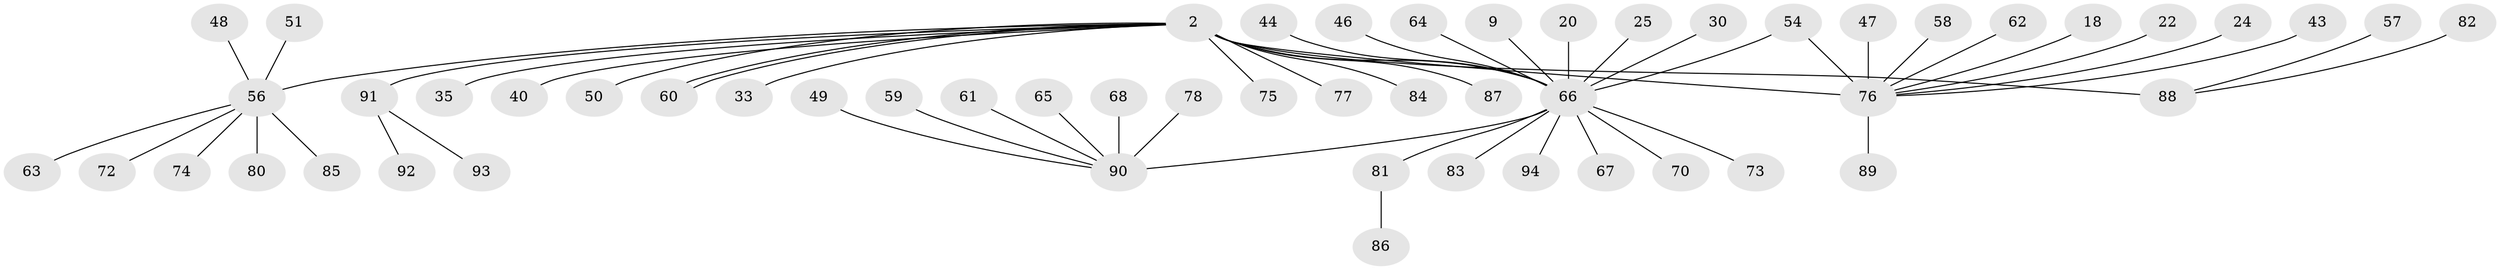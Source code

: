 // original degree distribution, {6: 0.031914893617021274, 24: 0.010638297872340425, 5: 0.02127659574468085, 15: 0.010638297872340425, 3: 0.07446808510638298, 8: 0.010638297872340425, 1: 0.6063829787234043, 4: 0.05319148936170213, 7: 0.010638297872340425, 2: 0.1702127659574468}
// Generated by graph-tools (version 1.1) at 2025/51/03/04/25 21:51:44]
// undirected, 56 vertices, 57 edges
graph export_dot {
graph [start="1"]
  node [color=gray90,style=filled];
  2;
  9;
  18;
  20;
  22;
  24;
  25;
  30;
  33;
  35;
  40;
  43;
  44;
  46;
  47;
  48;
  49;
  50;
  51;
  54 [super="+31"];
  56 [super="+5+23"];
  57;
  58;
  59;
  60;
  61;
  62;
  63;
  64;
  65;
  66 [super="+17+15+45"];
  67;
  68;
  70 [super="+69"];
  72;
  73;
  74 [super="+27+28"];
  75;
  76 [super="+14+29"];
  77;
  78;
  80;
  81;
  82;
  83;
  84;
  85;
  86;
  87;
  88 [super="+52"];
  89 [super="+32"];
  90 [super="+21+71"];
  91 [super="+55+79"];
  92;
  93;
  94;
  2 -- 33;
  2 -- 35;
  2 -- 40;
  2 -- 50;
  2 -- 60;
  2 -- 60;
  2 -- 66 [weight=4];
  2 -- 75;
  2 -- 76 [weight=5];
  2 -- 77;
  2 -- 84;
  2 -- 87;
  2 -- 88 [weight=2];
  2 -- 56 [weight=2];
  2 -- 91;
  9 -- 66;
  18 -- 76;
  20 -- 66;
  22 -- 76;
  24 -- 76;
  25 -- 66;
  30 -- 66;
  43 -- 76;
  44 -- 66;
  46 -- 66;
  47 -- 76;
  48 -- 56;
  49 -- 90;
  51 -- 56;
  54 -- 66;
  54 -- 76;
  56 -- 80;
  56 -- 85;
  56 -- 72;
  56 -- 63;
  56 -- 74;
  57 -- 88;
  58 -- 76;
  59 -- 90;
  61 -- 90;
  62 -- 76;
  64 -- 66;
  65 -- 90;
  66 -- 90 [weight=3];
  66 -- 67;
  66 -- 73;
  66 -- 81;
  66 -- 83;
  66 -- 94;
  66 -- 70;
  68 -- 90;
  76 -- 89;
  78 -- 90;
  81 -- 86;
  82 -- 88;
  91 -- 92;
  91 -- 93;
}
